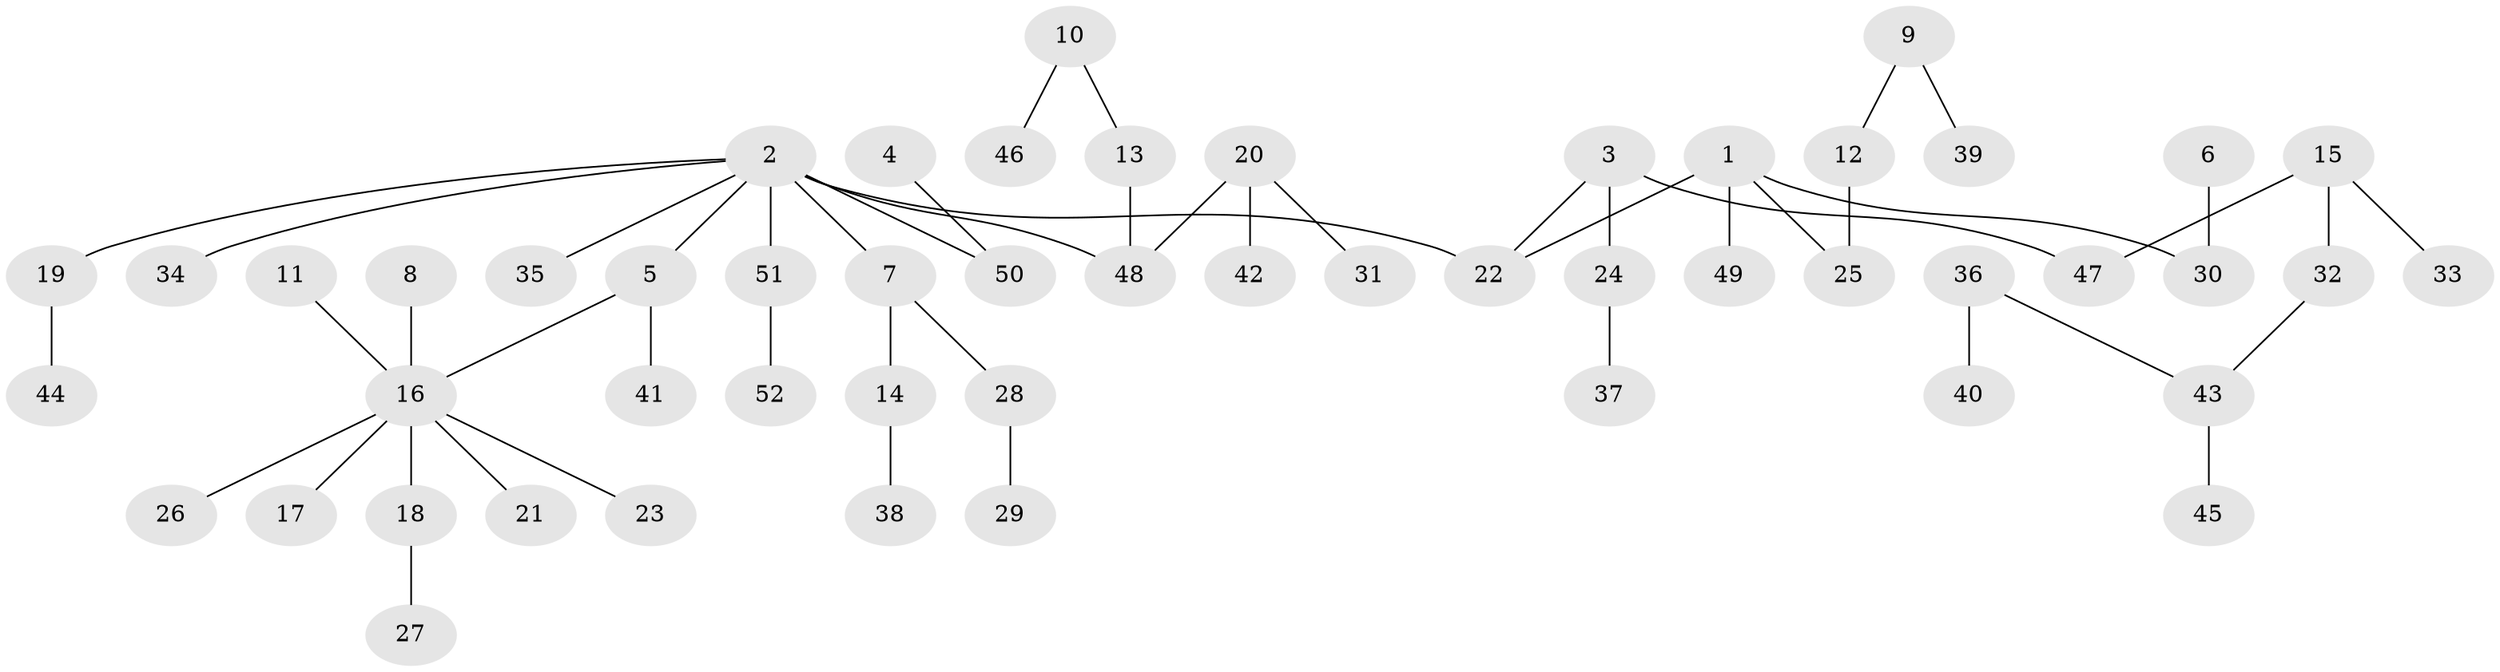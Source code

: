 // original degree distribution, {5: 0.019230769230769232, 4: 0.057692307692307696, 7: 0.009615384615384616, 3: 0.14423076923076922, 2: 0.3076923076923077, 9: 0.009615384615384616, 1: 0.4519230769230769}
// Generated by graph-tools (version 1.1) at 2025/02/03/09/25 03:02:30]
// undirected, 52 vertices, 51 edges
graph export_dot {
graph [start="1"]
  node [color=gray90,style=filled];
  1;
  2;
  3;
  4;
  5;
  6;
  7;
  8;
  9;
  10;
  11;
  12;
  13;
  14;
  15;
  16;
  17;
  18;
  19;
  20;
  21;
  22;
  23;
  24;
  25;
  26;
  27;
  28;
  29;
  30;
  31;
  32;
  33;
  34;
  35;
  36;
  37;
  38;
  39;
  40;
  41;
  42;
  43;
  44;
  45;
  46;
  47;
  48;
  49;
  50;
  51;
  52;
  1 -- 22 [weight=1.0];
  1 -- 25 [weight=1.0];
  1 -- 30 [weight=1.0];
  1 -- 49 [weight=1.0];
  2 -- 5 [weight=1.0];
  2 -- 7 [weight=1.0];
  2 -- 19 [weight=1.0];
  2 -- 22 [weight=1.0];
  2 -- 34 [weight=1.0];
  2 -- 35 [weight=1.0];
  2 -- 48 [weight=1.0];
  2 -- 50 [weight=1.0];
  2 -- 51 [weight=1.0];
  3 -- 22 [weight=1.0];
  3 -- 24 [weight=1.0];
  3 -- 47 [weight=1.0];
  4 -- 50 [weight=1.0];
  5 -- 16 [weight=1.0];
  5 -- 41 [weight=1.0];
  6 -- 30 [weight=1.0];
  7 -- 14 [weight=1.0];
  7 -- 28 [weight=1.0];
  8 -- 16 [weight=1.0];
  9 -- 12 [weight=1.0];
  9 -- 39 [weight=1.0];
  10 -- 13 [weight=1.0];
  10 -- 46 [weight=1.0];
  11 -- 16 [weight=1.0];
  12 -- 25 [weight=1.0];
  13 -- 48 [weight=1.0];
  14 -- 38 [weight=1.0];
  15 -- 32 [weight=1.0];
  15 -- 33 [weight=1.0];
  15 -- 47 [weight=1.0];
  16 -- 17 [weight=1.0];
  16 -- 18 [weight=1.0];
  16 -- 21 [weight=1.0];
  16 -- 23 [weight=1.0];
  16 -- 26 [weight=1.0];
  18 -- 27 [weight=1.0];
  19 -- 44 [weight=1.0];
  20 -- 31 [weight=1.0];
  20 -- 42 [weight=1.0];
  20 -- 48 [weight=1.0];
  24 -- 37 [weight=1.0];
  28 -- 29 [weight=1.0];
  32 -- 43 [weight=1.0];
  36 -- 40 [weight=1.0];
  36 -- 43 [weight=1.0];
  43 -- 45 [weight=1.0];
  51 -- 52 [weight=1.0];
}
